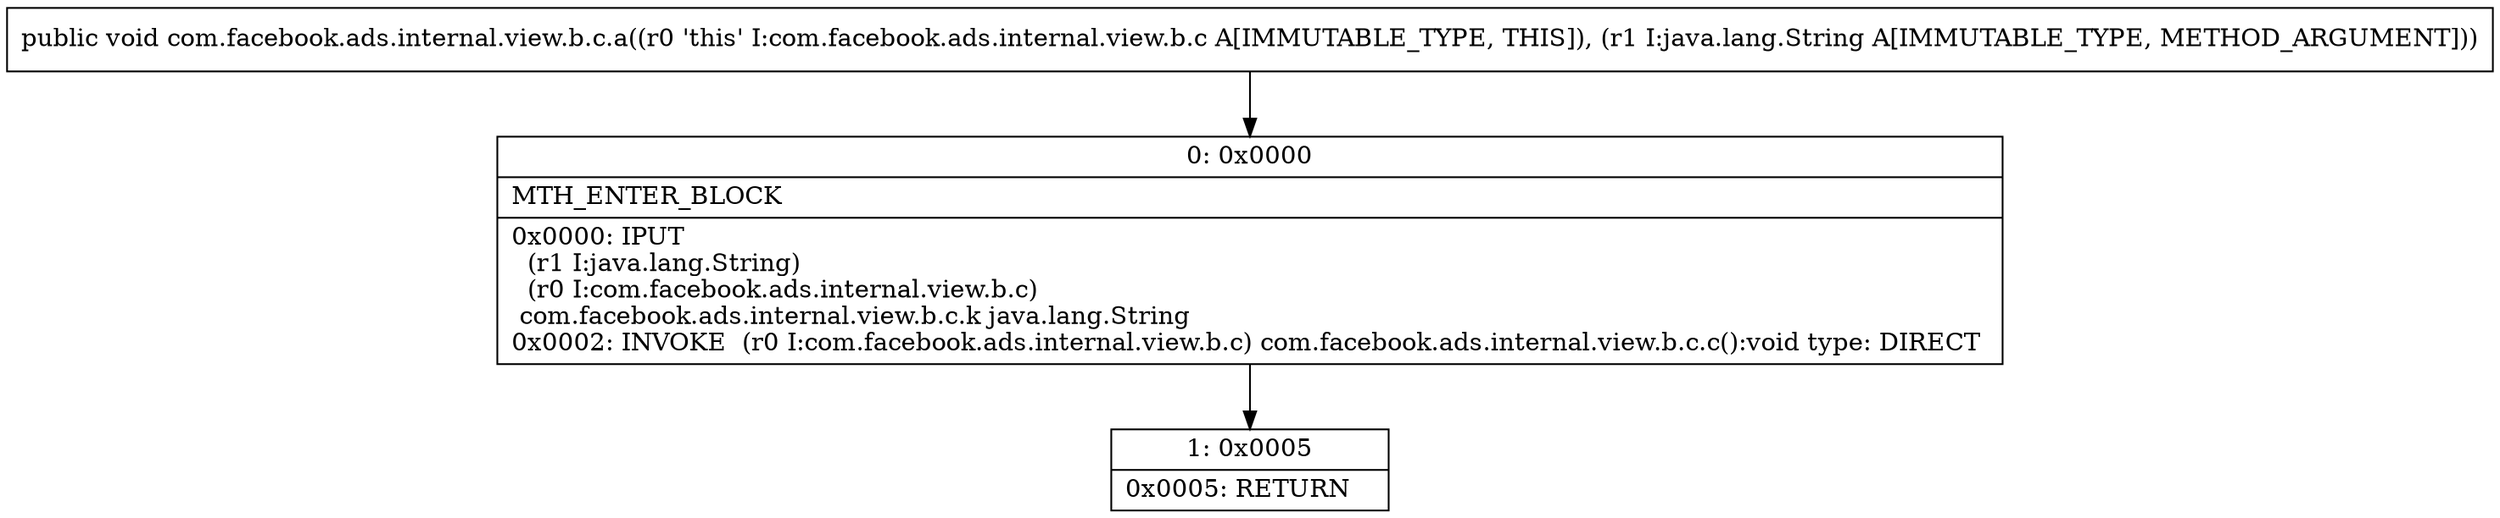 digraph "CFG forcom.facebook.ads.internal.view.b.c.a(Ljava\/lang\/String;)V" {
Node_0 [shape=record,label="{0\:\ 0x0000|MTH_ENTER_BLOCK\l|0x0000: IPUT  \l  (r1 I:java.lang.String)\l  (r0 I:com.facebook.ads.internal.view.b.c)\l com.facebook.ads.internal.view.b.c.k java.lang.String \l0x0002: INVOKE  (r0 I:com.facebook.ads.internal.view.b.c) com.facebook.ads.internal.view.b.c.c():void type: DIRECT \l}"];
Node_1 [shape=record,label="{1\:\ 0x0005|0x0005: RETURN   \l}"];
MethodNode[shape=record,label="{public void com.facebook.ads.internal.view.b.c.a((r0 'this' I:com.facebook.ads.internal.view.b.c A[IMMUTABLE_TYPE, THIS]), (r1 I:java.lang.String A[IMMUTABLE_TYPE, METHOD_ARGUMENT])) }"];
MethodNode -> Node_0;
Node_0 -> Node_1;
}

